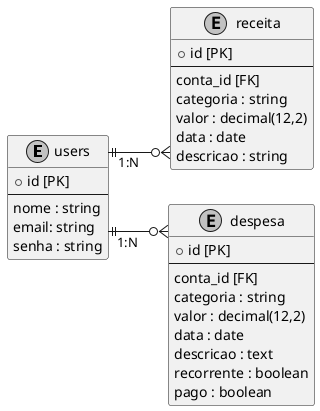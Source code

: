@startuml DER
skinparam linetype ortho
skinparam monochrome true
left to right direction

entity "users" {
  + id [PK]
  --
  nome : string
  email: string
  senha : string
}

entity "receita" {
  + id [PK]
  --
  conta_id [FK]
  categoria : string
  valor : decimal(12,2)
  data : date
  descricao : string
}

entity "despesa"{
    + id [PK]
  --
  conta_id [FK]
  categoria : string
  valor : decimal(12,2)
  data : date
  descricao : text
  recorrente : boolean
  pago : boolean
}


' Relacionamentos
users ||--o{ despesa : "1:N"
users ||--o{ receita : "1:N"


@enduml